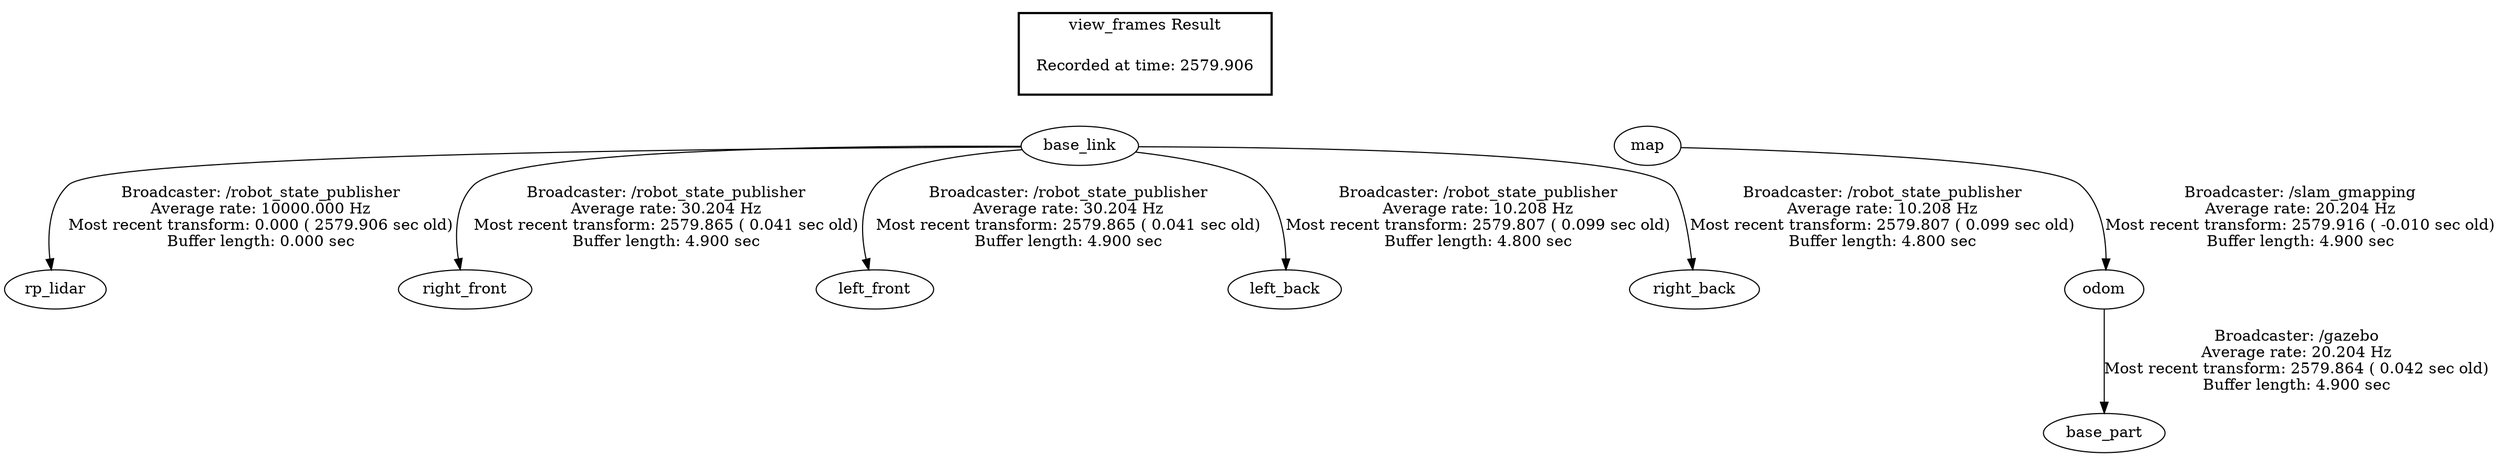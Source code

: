 digraph G {
"base_link" -> "rp_lidar"[label="Broadcaster: /robot_state_publisher\nAverage rate: 10000.000 Hz\nMost recent transform: 0.000 ( 2579.906 sec old)\nBuffer length: 0.000 sec\n"];
"odom" -> "base_part"[label="Broadcaster: /gazebo\nAverage rate: 20.204 Hz\nMost recent transform: 2579.864 ( 0.042 sec old)\nBuffer length: 4.900 sec\n"];
"map" -> "odom"[label="Broadcaster: /slam_gmapping\nAverage rate: 20.204 Hz\nMost recent transform: 2579.916 ( -0.010 sec old)\nBuffer length: 4.900 sec\n"];
"base_link" -> "right_front"[label="Broadcaster: /robot_state_publisher\nAverage rate: 30.204 Hz\nMost recent transform: 2579.865 ( 0.041 sec old)\nBuffer length: 4.900 sec\n"];
"base_link" -> "left_front"[label="Broadcaster: /robot_state_publisher\nAverage rate: 30.204 Hz\nMost recent transform: 2579.865 ( 0.041 sec old)\nBuffer length: 4.900 sec\n"];
"base_link" -> "left_back"[label="Broadcaster: /robot_state_publisher\nAverage rate: 10.208 Hz\nMost recent transform: 2579.807 ( 0.099 sec old)\nBuffer length: 4.800 sec\n"];
"base_link" -> "right_back"[label="Broadcaster: /robot_state_publisher\nAverage rate: 10.208 Hz\nMost recent transform: 2579.807 ( 0.099 sec old)\nBuffer length: 4.800 sec\n"];
edge [style=invis];
 subgraph cluster_legend { style=bold; color=black; label ="view_frames Result";
"Recorded at time: 2579.906"[ shape=plaintext ] ;
 }->"base_link";
edge [style=invis];
 subgraph cluster_legend { style=bold; color=black; label ="view_frames Result";
"Recorded at time: 2579.906"[ shape=plaintext ] ;
 }->"map";
}